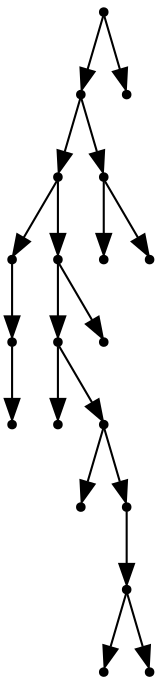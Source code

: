 digraph {
  19 [shape=point];
  17 [shape=point];
  13 [shape=point];
  2 [shape=point];
  1 [shape=point];
  0 [shape=point];
  12 [shape=point];
  10 [shape=point];
  3 [shape=point];
  9 [shape=point];
  4 [shape=point];
  8 [shape=point];
  7 [shape=point];
  5 [shape=point];
  6 [shape=point];
  11 [shape=point];
  16 [shape=point];
  14 [shape=point];
  15 [shape=point];
  18 [shape=point];
19 -> 17;
17 -> 13;
13 -> 2;
2 -> 1;
1 -> 0;
13 -> 12;
12 -> 10;
10 -> 3;
10 -> 9;
9 -> 4;
9 -> 8;
8 -> 7;
7 -> 5;
7 -> 6;
12 -> 11;
17 -> 16;
16 -> 14;
16 -> 15;
19 -> 18;
}
